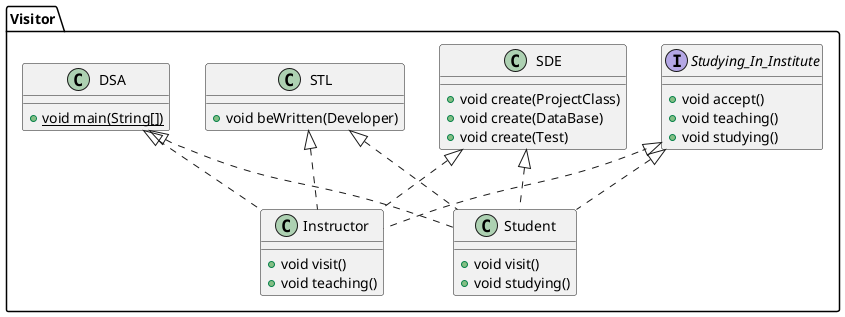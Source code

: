 @startuml
interface Visitor.Studying_In_Institute {
+ void accept()
+ void teaching()
+ void studying()
}
class Visitor.Instructor {
+ void visit()
+ void teaching()

}
class Visitor.Student {
+ void visit()
+ void studying()
}
class Visitor.SDE {
+ void create(ProjectClass)
+ void create(DataBase)
+ void create(Test)
}
class Visitor.STL {
+ void beWritten(Developer)
}
class Visitor.DSA {
+ {static} void main(String[])
}

Visitor.DSA <|.. Visitor.Student
Visitor.DSA <|.. Visitor.Instructor
Visitor.SDE <|.. Visitor.Student
Visitor.SDE <|.. Visitor.Instructor
Visitor.STL <|.. Visitor.Student
Visitor.STL <|.. Visitor.Instructor
Visitor.Studying_In_Institute <|.. Visitor.Instructor
Visitor.Studying_In_Institute <|.. Visitor.Student
@enduml